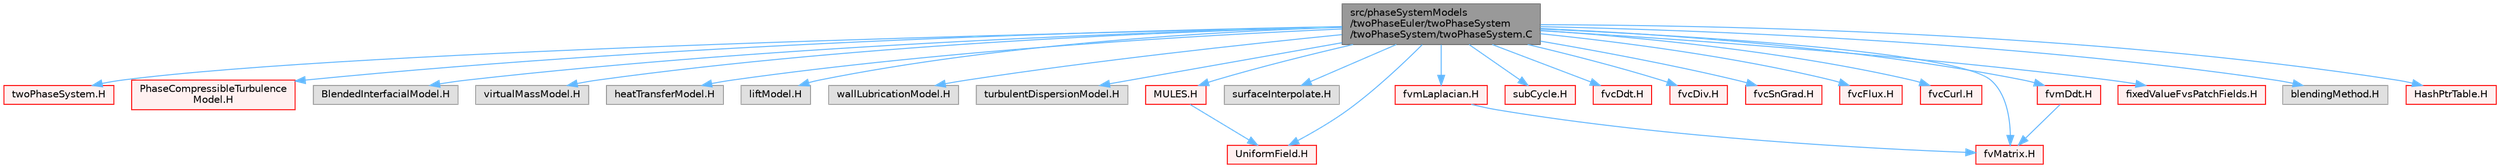 digraph "src/phaseSystemModels/twoPhaseEuler/twoPhaseSystem/twoPhaseSystem/twoPhaseSystem.C"
{
 // LATEX_PDF_SIZE
  bgcolor="transparent";
  edge [fontname=Helvetica,fontsize=10,labelfontname=Helvetica,labelfontsize=10];
  node [fontname=Helvetica,fontsize=10,shape=box,height=0.2,width=0.4];
  Node1 [id="Node000001",label="src/phaseSystemModels\l/twoPhaseEuler/twoPhaseSystem\l/twoPhaseSystem/twoPhaseSystem.C",height=0.2,width=0.4,color="gray40", fillcolor="grey60", style="filled", fontcolor="black",tooltip=" "];
  Node1 -> Node2 [id="edge1_Node000001_Node000002",color="steelblue1",style="solid",tooltip=" "];
  Node2 [id="Node000002",label="twoPhaseSystem.H",height=0.2,width=0.4,color="red", fillcolor="#FFF0F0", style="filled",URL="$twoPhaseEuler_2twoPhaseSystem_2twoPhaseSystem_2twoPhaseSystem_8H.html",tooltip=" "];
  Node1 -> Node393 [id="edge2_Node000001_Node000393",color="steelblue1",style="solid",tooltip=" "];
  Node393 [id="Node000393",label="PhaseCompressibleTurbulence\lModel.H",height=0.2,width=0.4,color="red", fillcolor="#FFF0F0", style="filled",URL="$PhaseCompressibleTurbulenceModel_8H.html",tooltip=" "];
  Node1 -> Node404 [id="edge3_Node000001_Node000404",color="steelblue1",style="solid",tooltip=" "];
  Node404 [id="Node000404",label="BlendedInterfacialModel.H",height=0.2,width=0.4,color="grey60", fillcolor="#E0E0E0", style="filled",tooltip=" "];
  Node1 -> Node405 [id="edge4_Node000001_Node000405",color="steelblue1",style="solid",tooltip=" "];
  Node405 [id="Node000405",label="virtualMassModel.H",height=0.2,width=0.4,color="grey60", fillcolor="#E0E0E0", style="filled",tooltip=" "];
  Node1 -> Node406 [id="edge5_Node000001_Node000406",color="steelblue1",style="solid",tooltip=" "];
  Node406 [id="Node000406",label="heatTransferModel.H",height=0.2,width=0.4,color="grey60", fillcolor="#E0E0E0", style="filled",tooltip=" "];
  Node1 -> Node407 [id="edge6_Node000001_Node000407",color="steelblue1",style="solid",tooltip=" "];
  Node407 [id="Node000407",label="liftModel.H",height=0.2,width=0.4,color="grey60", fillcolor="#E0E0E0", style="filled",tooltip=" "];
  Node1 -> Node408 [id="edge7_Node000001_Node000408",color="steelblue1",style="solid",tooltip=" "];
  Node408 [id="Node000408",label="wallLubricationModel.H",height=0.2,width=0.4,color="grey60", fillcolor="#E0E0E0", style="filled",tooltip=" "];
  Node1 -> Node409 [id="edge8_Node000001_Node000409",color="steelblue1",style="solid",tooltip=" "];
  Node409 [id="Node000409",label="turbulentDispersionModel.H",height=0.2,width=0.4,color="grey60", fillcolor="#E0E0E0", style="filled",tooltip=" "];
  Node1 -> Node410 [id="edge9_Node000001_Node000410",color="steelblue1",style="solid",tooltip=" "];
  Node410 [id="Node000410",label="fvMatrix.H",height=0.2,width=0.4,color="red", fillcolor="#FFF0F0", style="filled",URL="$fvMatrix_8H.html",tooltip=" "];
  Node1 -> Node416 [id="edge10_Node000001_Node000416",color="steelblue1",style="solid",tooltip=" "];
  Node416 [id="Node000416",label="surfaceInterpolate.H",height=0.2,width=0.4,color="grey60", fillcolor="#E0E0E0", style="filled",tooltip=" "];
  Node1 -> Node417 [id="edge11_Node000001_Node000417",color="steelblue1",style="solid",tooltip=" "];
  Node417 [id="Node000417",label="MULES.H",height=0.2,width=0.4,color="red", fillcolor="#FFF0F0", style="filled",URL="$MULES_8H.html",tooltip="MULES: Multidimensional universal limiter for explicit solution."];
  Node417 -> Node420 [id="edge12_Node000417_Node000420",color="steelblue1",style="solid",tooltip=" "];
  Node420 [id="Node000420",label="UniformField.H",height=0.2,width=0.4,color="red", fillcolor="#FFF0F0", style="filled",URL="$UniformField_8H.html",tooltip=" "];
  Node1 -> Node423 [id="edge13_Node000001_Node000423",color="steelblue1",style="solid",tooltip=" "];
  Node423 [id="Node000423",label="subCycle.H",height=0.2,width=0.4,color="red", fillcolor="#FFF0F0", style="filled",URL="$subCycle_8H.html",tooltip=" "];
  Node1 -> Node451 [id="edge14_Node000001_Node000451",color="steelblue1",style="solid",tooltip=" "];
  Node451 [id="Node000451",label="fvcDdt.H",height=0.2,width=0.4,color="red", fillcolor="#FFF0F0", style="filled",URL="$fvcDdt_8H.html",tooltip="Calculate the first temporal derivative."];
  Node1 -> Node455 [id="edge15_Node000001_Node000455",color="steelblue1",style="solid",tooltip=" "];
  Node455 [id="Node000455",label="fvcDiv.H",height=0.2,width=0.4,color="red", fillcolor="#FFF0F0", style="filled",URL="$fvcDiv_8H.html",tooltip="Calculate the divergence of the given field."];
  Node1 -> Node456 [id="edge16_Node000001_Node000456",color="steelblue1",style="solid",tooltip=" "];
  Node456 [id="Node000456",label="fvcSnGrad.H",height=0.2,width=0.4,color="red", fillcolor="#FFF0F0", style="filled",URL="$fvcSnGrad_8H.html",tooltip="Calculate the snGrad of the given volField."];
  Node1 -> Node457 [id="edge17_Node000001_Node000457",color="steelblue1",style="solid",tooltip=" "];
  Node457 [id="Node000457",label="fvcFlux.H",height=0.2,width=0.4,color="red", fillcolor="#FFF0F0", style="filled",URL="$fvcFlux_8H.html",tooltip="Calculate the face-flux of the given field."];
  Node1 -> Node458 [id="edge18_Node000001_Node000458",color="steelblue1",style="solid",tooltip=" "];
  Node458 [id="Node000458",label="fvcCurl.H",height=0.2,width=0.4,color="red", fillcolor="#FFF0F0", style="filled",URL="$fvcCurl_8H.html",tooltip="Calculate the curl of the given volField by constructing the Hodge-dual of the symmetric part of the ..."];
  Node1 -> Node459 [id="edge19_Node000001_Node000459",color="steelblue1",style="solid",tooltip=" "];
  Node459 [id="Node000459",label="fvmDdt.H",height=0.2,width=0.4,color="red", fillcolor="#FFF0F0", style="filled",URL="$fvmDdt_8H.html",tooltip="Calculate the matrix for the first temporal derivative."];
  Node459 -> Node410 [id="edge20_Node000459_Node000410",color="steelblue1",style="solid",tooltip=" "];
  Node1 -> Node460 [id="edge21_Node000001_Node000460",color="steelblue1",style="solid",tooltip=" "];
  Node460 [id="Node000460",label="fvmLaplacian.H",height=0.2,width=0.4,color="red", fillcolor="#FFF0F0", style="filled",URL="$fvmLaplacian_8H.html",tooltip="Calculate the matrix for the laplacian of the field."];
  Node460 -> Node410 [id="edge22_Node000460_Node000410",color="steelblue1",style="solid",tooltip=" "];
  Node1 -> Node461 [id="edge23_Node000001_Node000461",color="steelblue1",style="solid",tooltip=" "];
  Node461 [id="Node000461",label="fixedValueFvsPatchFields.H",height=0.2,width=0.4,color="red", fillcolor="#FFF0F0", style="filled",URL="$fixedValueFvsPatchFields_8H.html",tooltip=" "];
  Node1 -> Node463 [id="edge24_Node000001_Node000463",color="steelblue1",style="solid",tooltip=" "];
  Node463 [id="Node000463",label="blendingMethod.H",height=0.2,width=0.4,color="grey60", fillcolor="#E0E0E0", style="filled",tooltip=" "];
  Node1 -> Node369 [id="edge25_Node000001_Node000369",color="steelblue1",style="solid",tooltip=" "];
  Node369 [id="Node000369",label="HashPtrTable.H",height=0.2,width=0.4,color="red", fillcolor="#FFF0F0", style="filled",URL="$HashPtrTable_8H.html",tooltip=" "];
  Node1 -> Node420 [id="edge26_Node000001_Node000420",color="steelblue1",style="solid",tooltip=" "];
}
